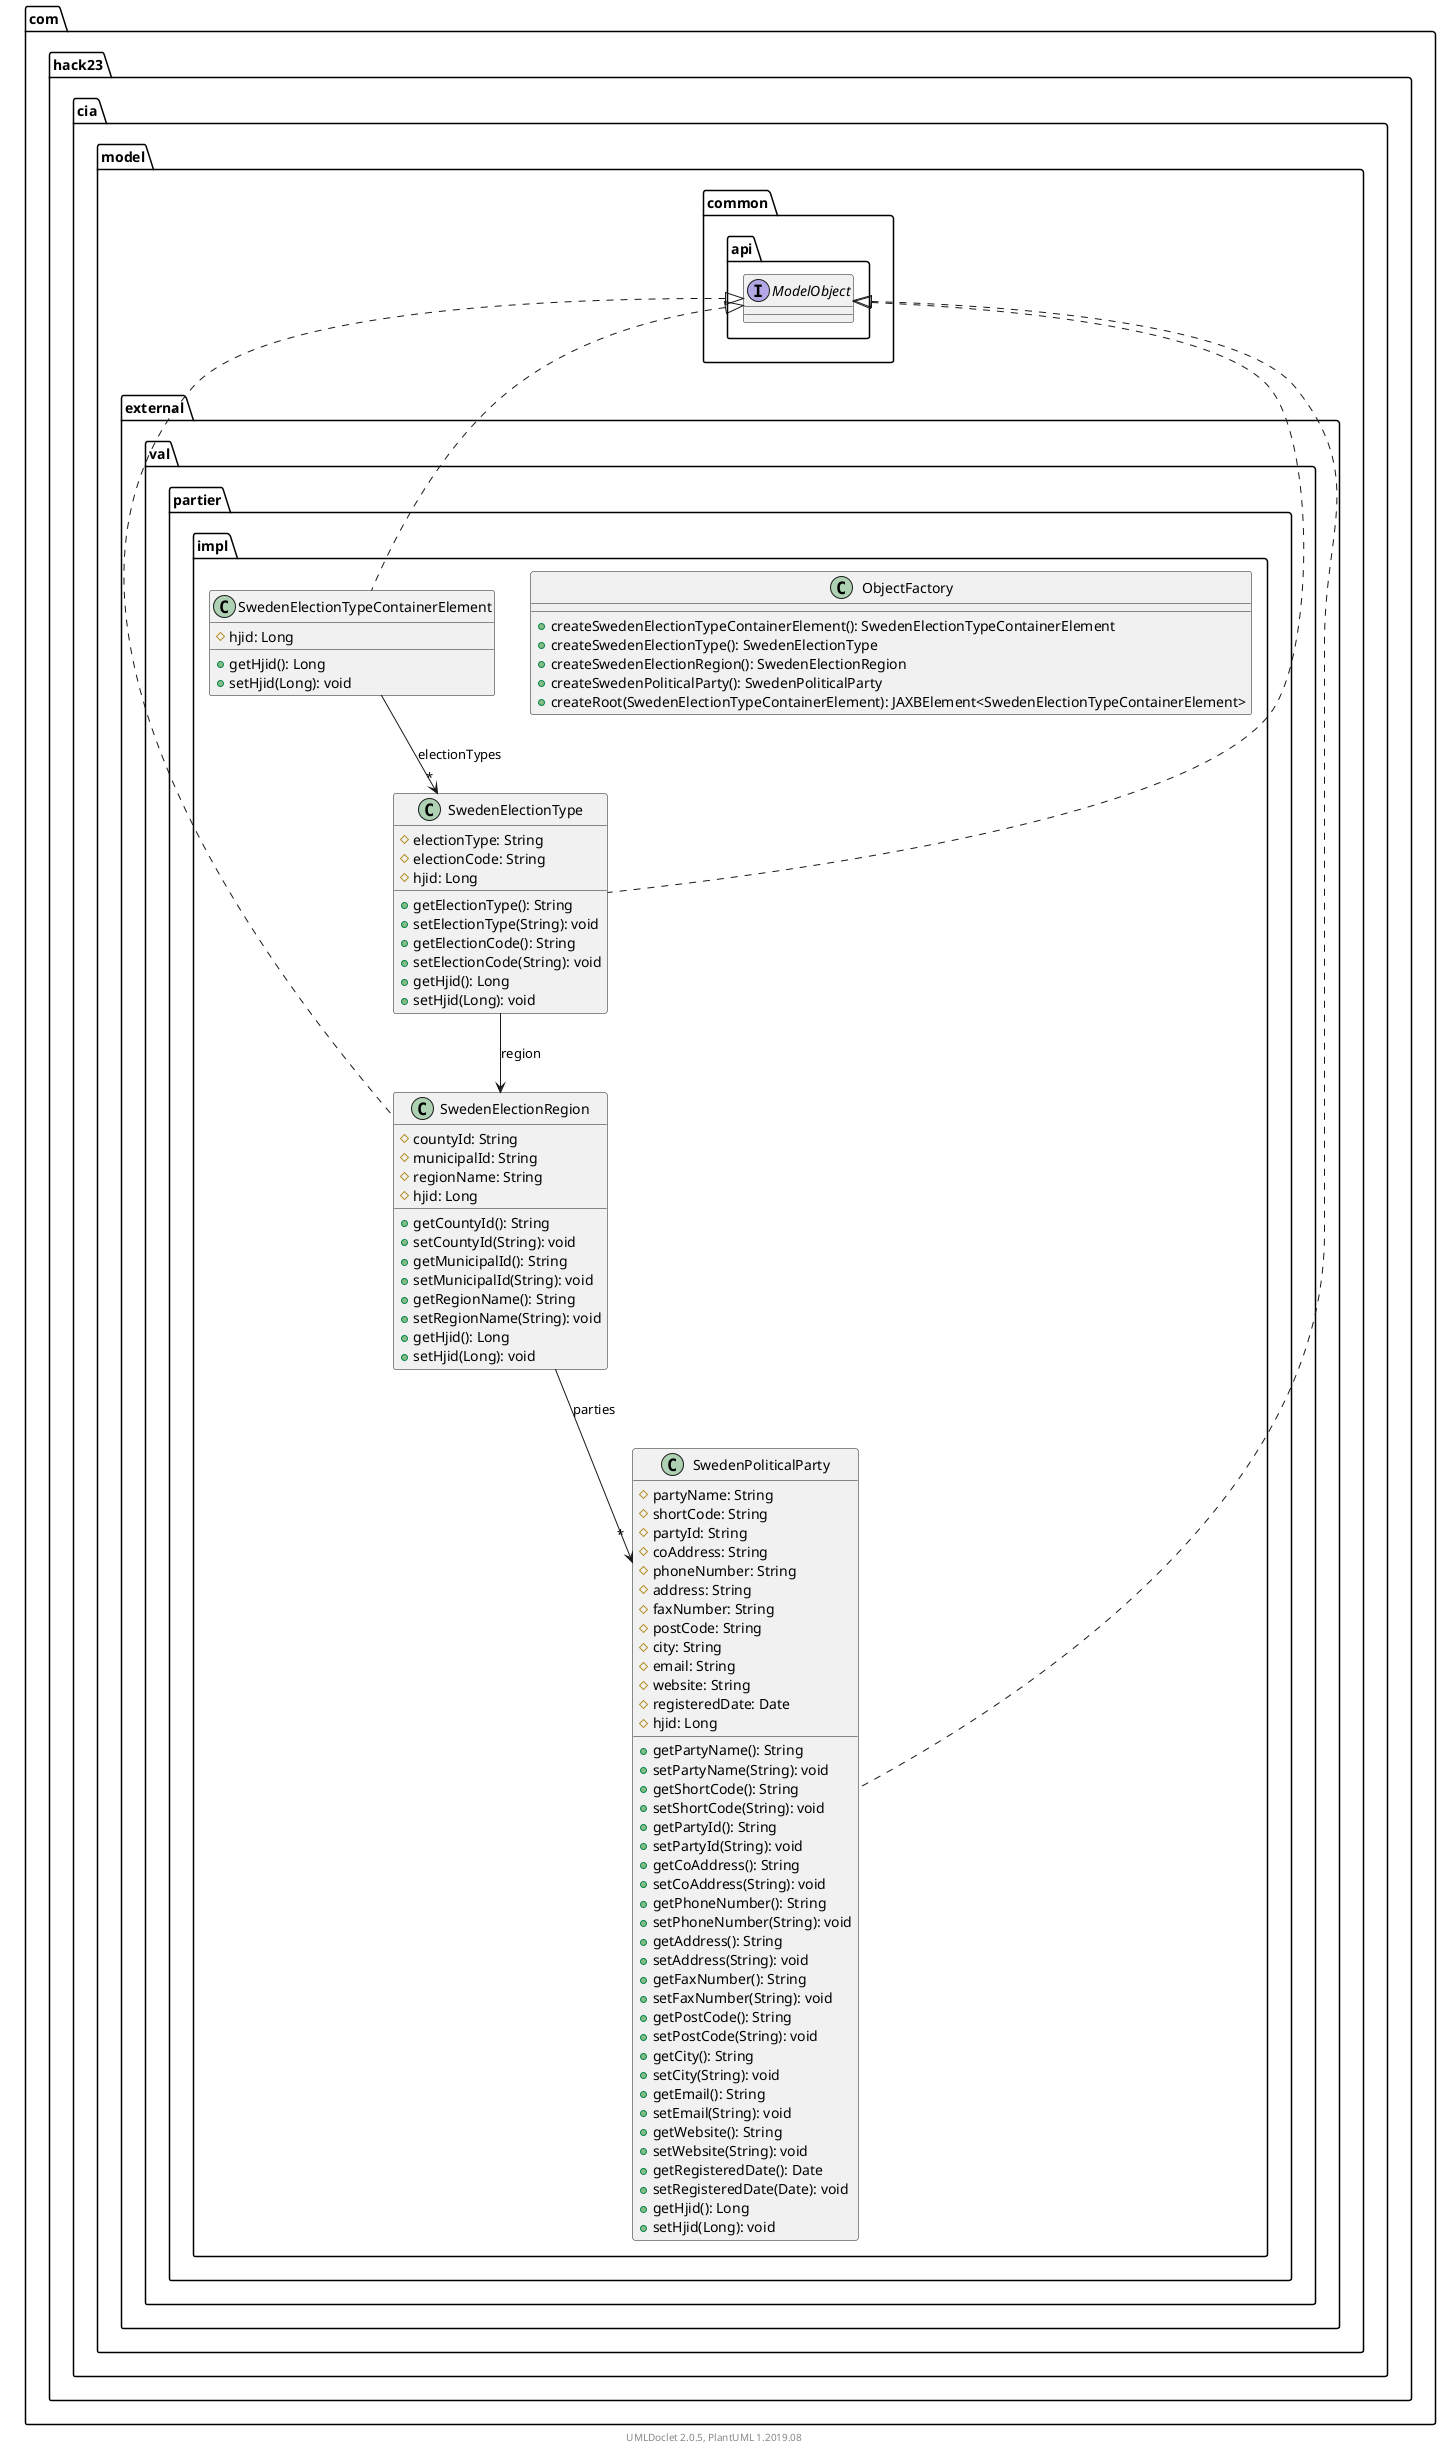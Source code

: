 @startuml
    namespace com.hack23.cia.model.external.val.partier.impl {

        class SwedenElectionRegion [[SwedenElectionRegion.html]] {
            #countyId: String
            #municipalId: String
            #regionName: String
            #hjid: Long
            +getCountyId(): String
            +setCountyId(String): void
            +getMunicipalId(): String
            +setMunicipalId(String): void
            +getRegionName(): String
            +setRegionName(String): void
            +getHjid(): Long
            +setHjid(Long): void
        }

        class ObjectFactory [[ObjectFactory.html]] {
            +createSwedenElectionTypeContainerElement(): SwedenElectionTypeContainerElement
            +createSwedenElectionType(): SwedenElectionType
            +createSwedenElectionRegion(): SwedenElectionRegion
            +createSwedenPoliticalParty(): SwedenPoliticalParty
            +createRoot(SwedenElectionTypeContainerElement): JAXBElement<SwedenElectionTypeContainerElement>
        }

        class SwedenPoliticalParty [[SwedenPoliticalParty.html]] {
            #partyName: String
            #shortCode: String
            #partyId: String
            #coAddress: String
            #phoneNumber: String
            #address: String
            #faxNumber: String
            #postCode: String
            #city: String
            #email: String
            #website: String
            #registeredDate: Date
            #hjid: Long
            +getPartyName(): String
            +setPartyName(String): void
            +getShortCode(): String
            +setShortCode(String): void
            +getPartyId(): String
            +setPartyId(String): void
            +getCoAddress(): String
            +setCoAddress(String): void
            +getPhoneNumber(): String
            +setPhoneNumber(String): void
            +getAddress(): String
            +setAddress(String): void
            +getFaxNumber(): String
            +setFaxNumber(String): void
            +getPostCode(): String
            +setPostCode(String): void
            +getCity(): String
            +setCity(String): void
            +getEmail(): String
            +setEmail(String): void
            +getWebsite(): String
            +setWebsite(String): void
            +getRegisteredDate(): Date
            +setRegisteredDate(Date): void
            +getHjid(): Long
            +setHjid(Long): void
        }

        class SwedenElectionType [[SwedenElectionType.html]] {
            #electionType: String
            #electionCode: String
            #hjid: Long
            +getElectionType(): String
            +setElectionType(String): void
            +getElectionCode(): String
            +setElectionCode(String): void
            +getHjid(): Long
            +setHjid(Long): void
        }

        class SwedenElectionTypeContainerElement [[SwedenElectionTypeContainerElement.html]] {
            #hjid: Long
            +getHjid(): Long
            +setHjid(Long): void
        }

        com.hack23.cia.model.common.api.ModelObject <|.. SwedenElectionRegion
        SwedenElectionRegion --> "*" SwedenPoliticalParty: parties
        com.hack23.cia.model.common.api.ModelObject <|.. SwedenPoliticalParty
        com.hack23.cia.model.common.api.ModelObject <|.. SwedenElectionType
        SwedenElectionType --> SwedenElectionRegion: region
        com.hack23.cia.model.common.api.ModelObject <|.. SwedenElectionTypeContainerElement
        SwedenElectionTypeContainerElement --> "*" SwedenElectionType: electionTypes
    }

    namespace com.hack23.cia.model.common.api {
        interface ModelObject
    }

    center footer UMLDoclet 2.0.5, PlantUML 1.2019.08
@enduml
